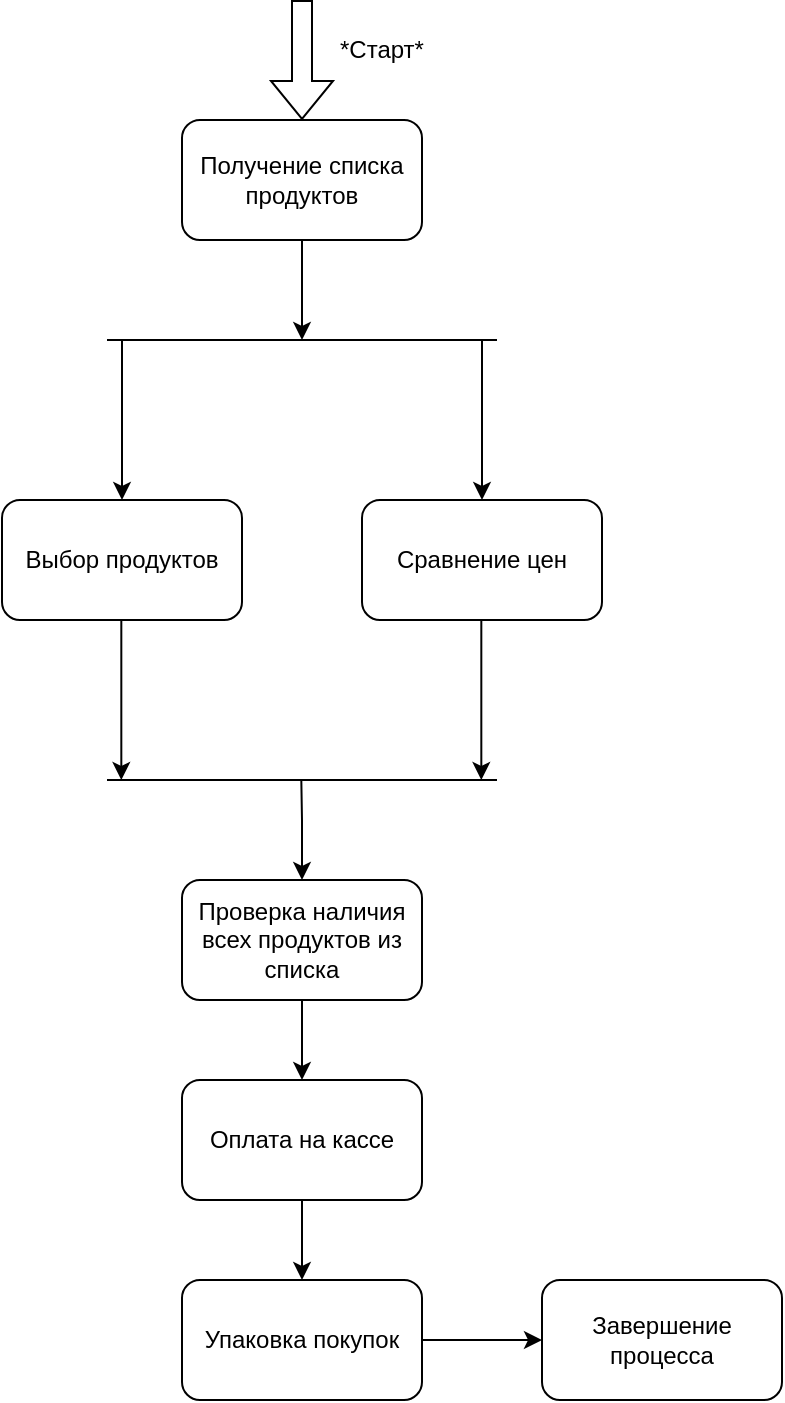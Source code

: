 <mxfile version="24.8.0">
  <diagram name="Страница — 1" id="yYk7vNQFQE3MoNVvX0nF">
    <mxGraphModel dx="1430" dy="763" grid="1" gridSize="10" guides="1" tooltips="1" connect="1" arrows="1" fold="1" page="1" pageScale="1" pageWidth="827" pageHeight="1169" math="0" shadow="0">
      <root>
        <mxCell id="0" />
        <mxCell id="1" parent="0" />
        <mxCell id="rN-BCJs0_UWR_dfT9ukz-1" value="" style="shape=flexArrow;endArrow=classic;html=1;rounded=0;" edge="1" parent="1">
          <mxGeometry width="50" height="50" relative="1" as="geometry">
            <mxPoint x="400" y="110" as="sourcePoint" />
            <mxPoint x="400" y="170" as="targetPoint" />
          </mxGeometry>
        </mxCell>
        <mxCell id="rN-BCJs0_UWR_dfT9ukz-2" value="*Старт*" style="text;html=1;align=center;verticalAlign=middle;whiteSpace=wrap;rounded=0;" vertex="1" parent="1">
          <mxGeometry x="410" y="120" width="60" height="30" as="geometry" />
        </mxCell>
        <mxCell id="rN-BCJs0_UWR_dfT9ukz-3" value="Получение списка продуктов" style="rounded=1;whiteSpace=wrap;html=1;" vertex="1" parent="1">
          <mxGeometry x="340" y="170" width="120" height="60" as="geometry" />
        </mxCell>
        <mxCell id="rN-BCJs0_UWR_dfT9ukz-4" value="" style="endArrow=classic;html=1;rounded=0;" edge="1" parent="1" source="rN-BCJs0_UWR_dfT9ukz-3">
          <mxGeometry width="50" height="50" relative="1" as="geometry">
            <mxPoint x="390" y="280" as="sourcePoint" />
            <mxPoint x="400" y="280" as="targetPoint" />
          </mxGeometry>
        </mxCell>
        <mxCell id="rN-BCJs0_UWR_dfT9ukz-5" value="" style="endArrow=none;html=1;rounded=0;" edge="1" parent="1">
          <mxGeometry width="50" height="50" relative="1" as="geometry">
            <mxPoint x="302.5" y="280" as="sourcePoint" />
            <mxPoint x="497.5" y="280" as="targetPoint" />
          </mxGeometry>
        </mxCell>
        <mxCell id="rN-BCJs0_UWR_dfT9ukz-7" value="" style="endArrow=classic;html=1;rounded=0;" edge="1" parent="1" target="rN-BCJs0_UWR_dfT9ukz-9">
          <mxGeometry width="50" height="50" relative="1" as="geometry">
            <mxPoint x="310" y="280" as="sourcePoint" />
            <mxPoint x="310" y="350" as="targetPoint" />
          </mxGeometry>
        </mxCell>
        <mxCell id="rN-BCJs0_UWR_dfT9ukz-8" value="" style="endArrow=classic;html=1;rounded=0;" edge="1" parent="1" target="rN-BCJs0_UWR_dfT9ukz-10">
          <mxGeometry width="50" height="50" relative="1" as="geometry">
            <mxPoint x="490" y="280" as="sourcePoint" />
            <mxPoint x="490" y="350" as="targetPoint" />
          </mxGeometry>
        </mxCell>
        <mxCell id="rN-BCJs0_UWR_dfT9ukz-9" value="Выбор продуктов" style="rounded=1;whiteSpace=wrap;html=1;" vertex="1" parent="1">
          <mxGeometry x="250" y="360" width="120" height="60" as="geometry" />
        </mxCell>
        <mxCell id="rN-BCJs0_UWR_dfT9ukz-10" value="Сравнение цен" style="rounded=1;whiteSpace=wrap;html=1;" vertex="1" parent="1">
          <mxGeometry x="430" y="360" width="120" height="60" as="geometry" />
        </mxCell>
        <mxCell id="rN-BCJs0_UWR_dfT9ukz-11" value="" style="endArrow=classic;html=1;rounded=0;" edge="1" parent="1">
          <mxGeometry width="50" height="50" relative="1" as="geometry">
            <mxPoint x="309.66" y="420" as="sourcePoint" />
            <mxPoint x="309.66" y="500" as="targetPoint" />
          </mxGeometry>
        </mxCell>
        <mxCell id="rN-BCJs0_UWR_dfT9ukz-12" value="" style="endArrow=classic;html=1;rounded=0;" edge="1" parent="1">
          <mxGeometry width="50" height="50" relative="1" as="geometry">
            <mxPoint x="489.66" y="420" as="sourcePoint" />
            <mxPoint x="489.66" y="500" as="targetPoint" />
          </mxGeometry>
        </mxCell>
        <mxCell id="rN-BCJs0_UWR_dfT9ukz-13" value="" style="endArrow=none;html=1;rounded=0;" edge="1" parent="1">
          <mxGeometry width="50" height="50" relative="1" as="geometry">
            <mxPoint x="302.5" y="500" as="sourcePoint" />
            <mxPoint x="497.5" y="500" as="targetPoint" />
          </mxGeometry>
        </mxCell>
        <mxCell id="rN-BCJs0_UWR_dfT9ukz-14" value="" style="endArrow=classic;html=1;rounded=0;" edge="1" parent="1" target="rN-BCJs0_UWR_dfT9ukz-15">
          <mxGeometry width="50" height="50" relative="1" as="geometry">
            <mxPoint x="399.66" y="500" as="sourcePoint" />
            <mxPoint x="399.66" y="550" as="targetPoint" />
            <Array as="points">
              <mxPoint x="400" y="520" />
            </Array>
          </mxGeometry>
        </mxCell>
        <mxCell id="rN-BCJs0_UWR_dfT9ukz-15" value="Проверка наличия всех продуктов из списка" style="rounded=1;whiteSpace=wrap;html=1;" vertex="1" parent="1">
          <mxGeometry x="340" y="550" width="120" height="60" as="geometry" />
        </mxCell>
        <mxCell id="rN-BCJs0_UWR_dfT9ukz-16" value="Оплата на кассе" style="rounded=1;whiteSpace=wrap;html=1;" vertex="1" parent="1">
          <mxGeometry x="340" y="650" width="120" height="60" as="geometry" />
        </mxCell>
        <mxCell id="rN-BCJs0_UWR_dfT9ukz-17" value="Упаковка покупок" style="rounded=1;whiteSpace=wrap;html=1;" vertex="1" parent="1">
          <mxGeometry x="340" y="750" width="120" height="60" as="geometry" />
        </mxCell>
        <mxCell id="rN-BCJs0_UWR_dfT9ukz-18" value="" style="endArrow=classic;html=1;rounded=0;" edge="1" parent="1" source="rN-BCJs0_UWR_dfT9ukz-15" target="rN-BCJs0_UWR_dfT9ukz-16">
          <mxGeometry width="50" height="50" relative="1" as="geometry">
            <mxPoint x="390" y="690" as="sourcePoint" />
            <mxPoint x="440" y="640" as="targetPoint" />
          </mxGeometry>
        </mxCell>
        <mxCell id="rN-BCJs0_UWR_dfT9ukz-19" value="" style="endArrow=classic;html=1;rounded=0;" edge="1" parent="1" source="rN-BCJs0_UWR_dfT9ukz-16" target="rN-BCJs0_UWR_dfT9ukz-17">
          <mxGeometry width="50" height="50" relative="1" as="geometry">
            <mxPoint x="530" y="690" as="sourcePoint" />
            <mxPoint x="530" y="730" as="targetPoint" />
          </mxGeometry>
        </mxCell>
        <mxCell id="rN-BCJs0_UWR_dfT9ukz-24" value="Завершение процесса" style="rounded=1;whiteSpace=wrap;html=1;" vertex="1" parent="1">
          <mxGeometry x="520" y="750" width="120" height="60" as="geometry" />
        </mxCell>
        <mxCell id="rN-BCJs0_UWR_dfT9ukz-25" value="" style="endArrow=classic;html=1;rounded=0;" edge="1" parent="1" source="rN-BCJs0_UWR_dfT9ukz-17" target="rN-BCJs0_UWR_dfT9ukz-24">
          <mxGeometry width="50" height="50" relative="1" as="geometry">
            <mxPoint x="390" y="690" as="sourcePoint" />
            <mxPoint x="440" y="640" as="targetPoint" />
          </mxGeometry>
        </mxCell>
      </root>
    </mxGraphModel>
  </diagram>
</mxfile>
